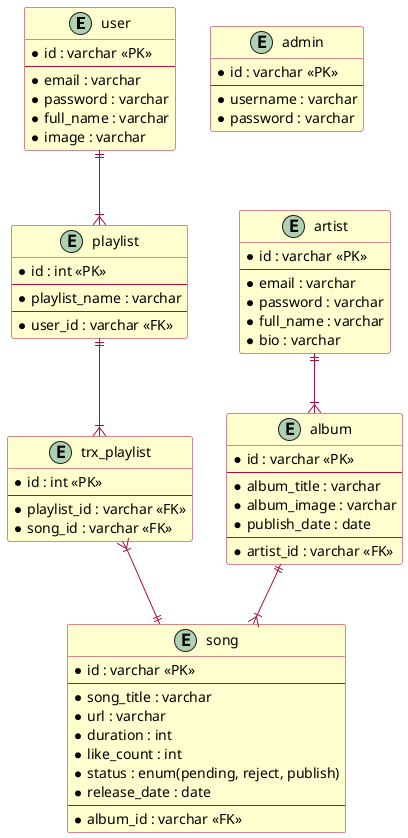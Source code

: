@startuml


skinparam class {
    BackgroundColor #fefece
    BorderColor ac0e3e
    ArrowColor ac0e3e
}
skinparam linetype polyline

entity user {
* id : varchar <<PK>>
--
* email : varchar
* password : varchar
* full_name : varchar
* image : varchar
}

entity artist {
* id : varchar <<PK>>
--
* email : varchar
* password : varchar
* full_name : varchar
* bio : varchar
}

entity admin {
* id : varchar <<PK>>
--
* username : varchar
* password : varchar
}

entity album {
* id : varchar <<PK>>
--
* album_title : varchar
* album_image : varchar
* publish_date : date
--
* artist_id : varchar <<FK>>
}

entity song {
* id : varchar <<PK>>
--
* song_title : varchar
* url : varchar
* duration : int
* like_count : int
* status : enum(pending, reject, publish)
* release_date : date
--
* album_id : varchar <<FK>>
}

entity playlist {
* id : int <<PK>>
--
* playlist_name : varchar
--
* user_id : varchar <<FK>>
}

entity trx_playlist {
* id : int <<PK>>
--
* playlist_id : varchar <<FK>>
* song_id : varchar <<FK>>
}

artist ||--|{ album
album ||--|{ song

playlist ||--|{ trx_playlist
trx_playlist }|--|| song
user ||--|{ playlist
@enduml
